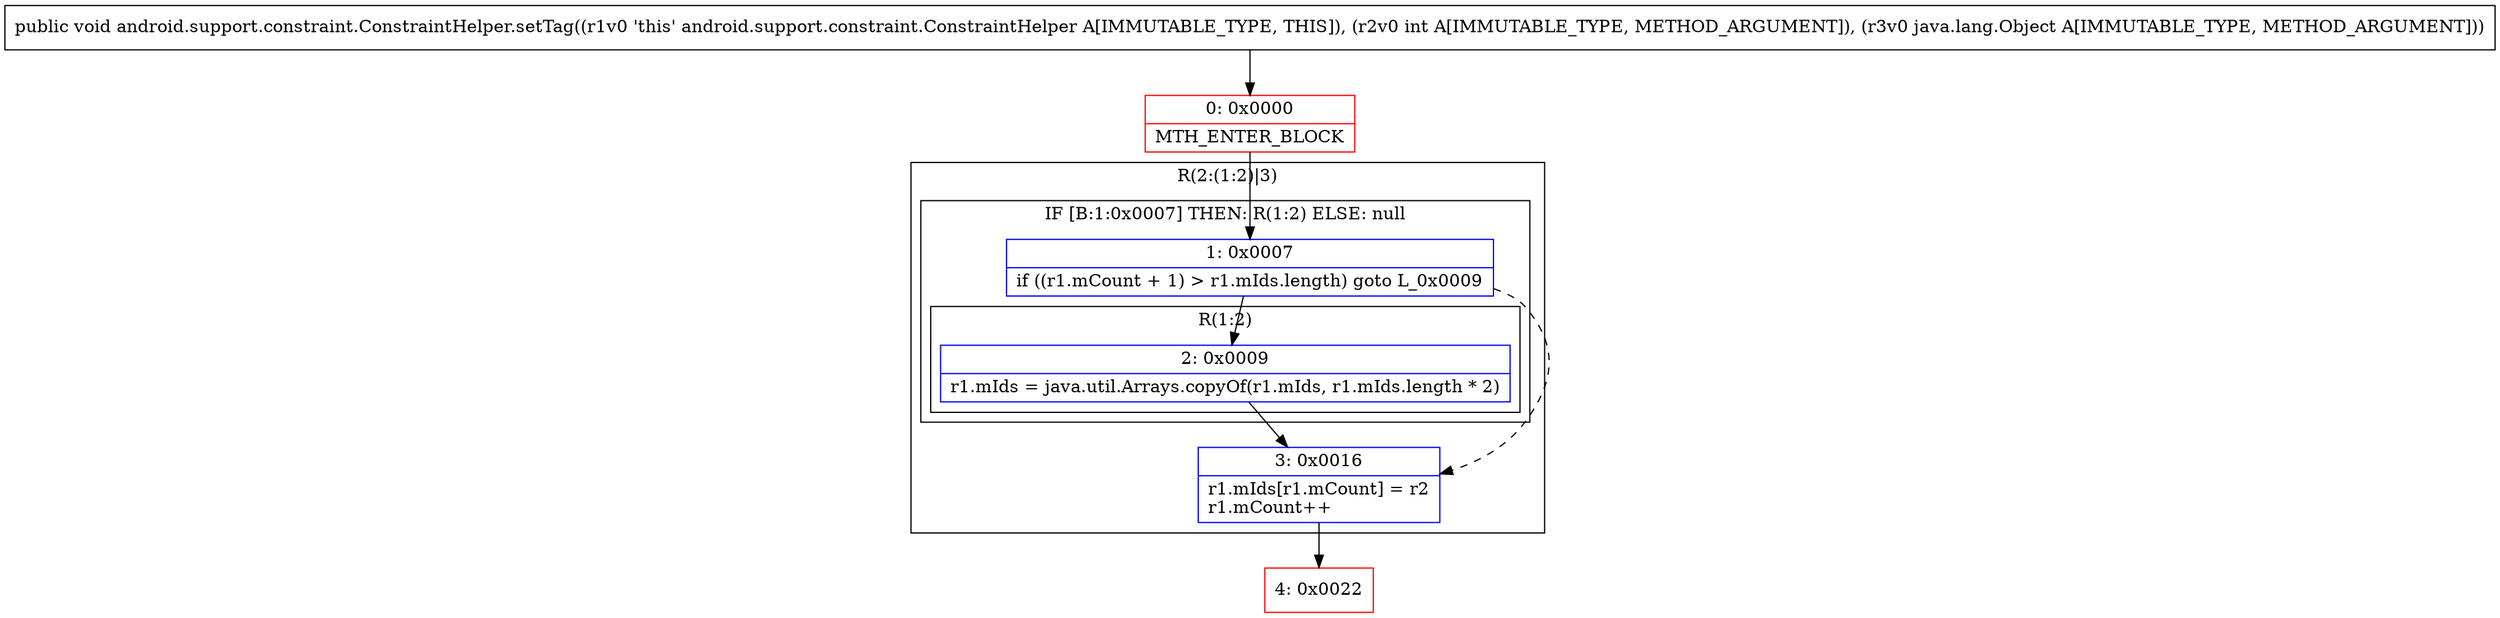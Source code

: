 digraph "CFG forandroid.support.constraint.ConstraintHelper.setTag(ILjava\/lang\/Object;)V" {
subgraph cluster_Region_726421998 {
label = "R(2:(1:2)|3)";
node [shape=record,color=blue];
subgraph cluster_IfRegion_1717441286 {
label = "IF [B:1:0x0007] THEN: R(1:2) ELSE: null";
node [shape=record,color=blue];
Node_1 [shape=record,label="{1\:\ 0x0007|if ((r1.mCount + 1) \> r1.mIds.length) goto L_0x0009\l}"];
subgraph cluster_Region_1695753741 {
label = "R(1:2)";
node [shape=record,color=blue];
Node_2 [shape=record,label="{2\:\ 0x0009|r1.mIds = java.util.Arrays.copyOf(r1.mIds, r1.mIds.length * 2)\l}"];
}
}
Node_3 [shape=record,label="{3\:\ 0x0016|r1.mIds[r1.mCount] = r2\lr1.mCount++\l}"];
}
Node_0 [shape=record,color=red,label="{0\:\ 0x0000|MTH_ENTER_BLOCK\l}"];
Node_4 [shape=record,color=red,label="{4\:\ 0x0022}"];
MethodNode[shape=record,label="{public void android.support.constraint.ConstraintHelper.setTag((r1v0 'this' android.support.constraint.ConstraintHelper A[IMMUTABLE_TYPE, THIS]), (r2v0 int A[IMMUTABLE_TYPE, METHOD_ARGUMENT]), (r3v0 java.lang.Object A[IMMUTABLE_TYPE, METHOD_ARGUMENT])) }"];
MethodNode -> Node_0;
Node_1 -> Node_2;
Node_1 -> Node_3[style=dashed];
Node_2 -> Node_3;
Node_3 -> Node_4;
Node_0 -> Node_1;
}

